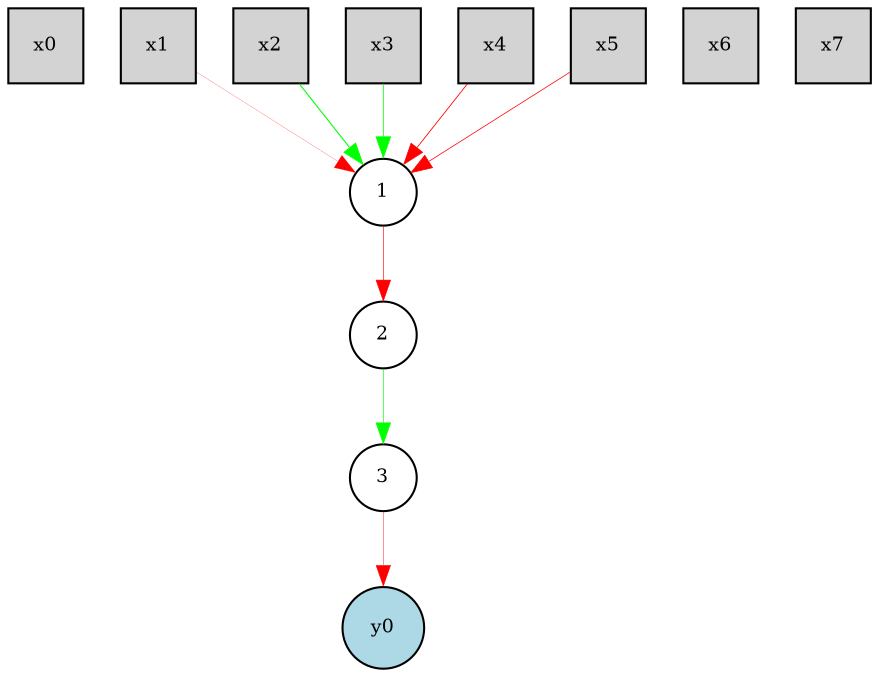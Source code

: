 digraph {
	node [fontsize=9 height=0.1 shape=circle width=0.1]
	x0 [fillcolor=lightgray height=0.5 shape=box style=filled width=0.5]
	x1 [fillcolor=lightgray height=0.5 shape=box style=filled width=0.5]
	x2 [fillcolor=lightgray height=0.5 shape=box style=filled width=0.5]
	x3 [fillcolor=lightgray height=0.5 shape=box style=filled width=0.5]
	x4 [fillcolor=lightgray height=0.5 shape=box style=filled width=0.5]
	x5 [fillcolor=lightgray height=0.5 shape=box style=filled width=0.5]
	x6 [fillcolor=lightgray height=0.5 shape=box style=filled width=0.5]
	x7 [fillcolor=lightgray height=0.5 shape=box style=filled width=0.5]
	y0 [fillcolor=lightblue style=filled]
	1 [fillcolor=white style=filled]
	2 [fillcolor=white style=filled]
	3 [fillcolor=white style=filled]
	3 -> y0 [color=red penwidth=0.20529934474621994 style=solid]
	x4 -> 1 [color=red penwidth=0.40786025661082836 style=solid]
	x5 -> 1 [color=red penwidth=0.3556867166861879 style=solid]
	x3 -> 1 [color=green penwidth=0.3607385428791001 style=solid]
	1 -> 2 [color=red penwidth=0.30012499325700603 style=solid]
	x2 -> 1 [color=green penwidth=0.5154445460753092 style=solid]
	x1 -> 1 [color=red penwidth=0.10572277259002494 style=solid]
	2 -> 3 [color=green penwidth=0.3045032317052152 style=solid]
}
